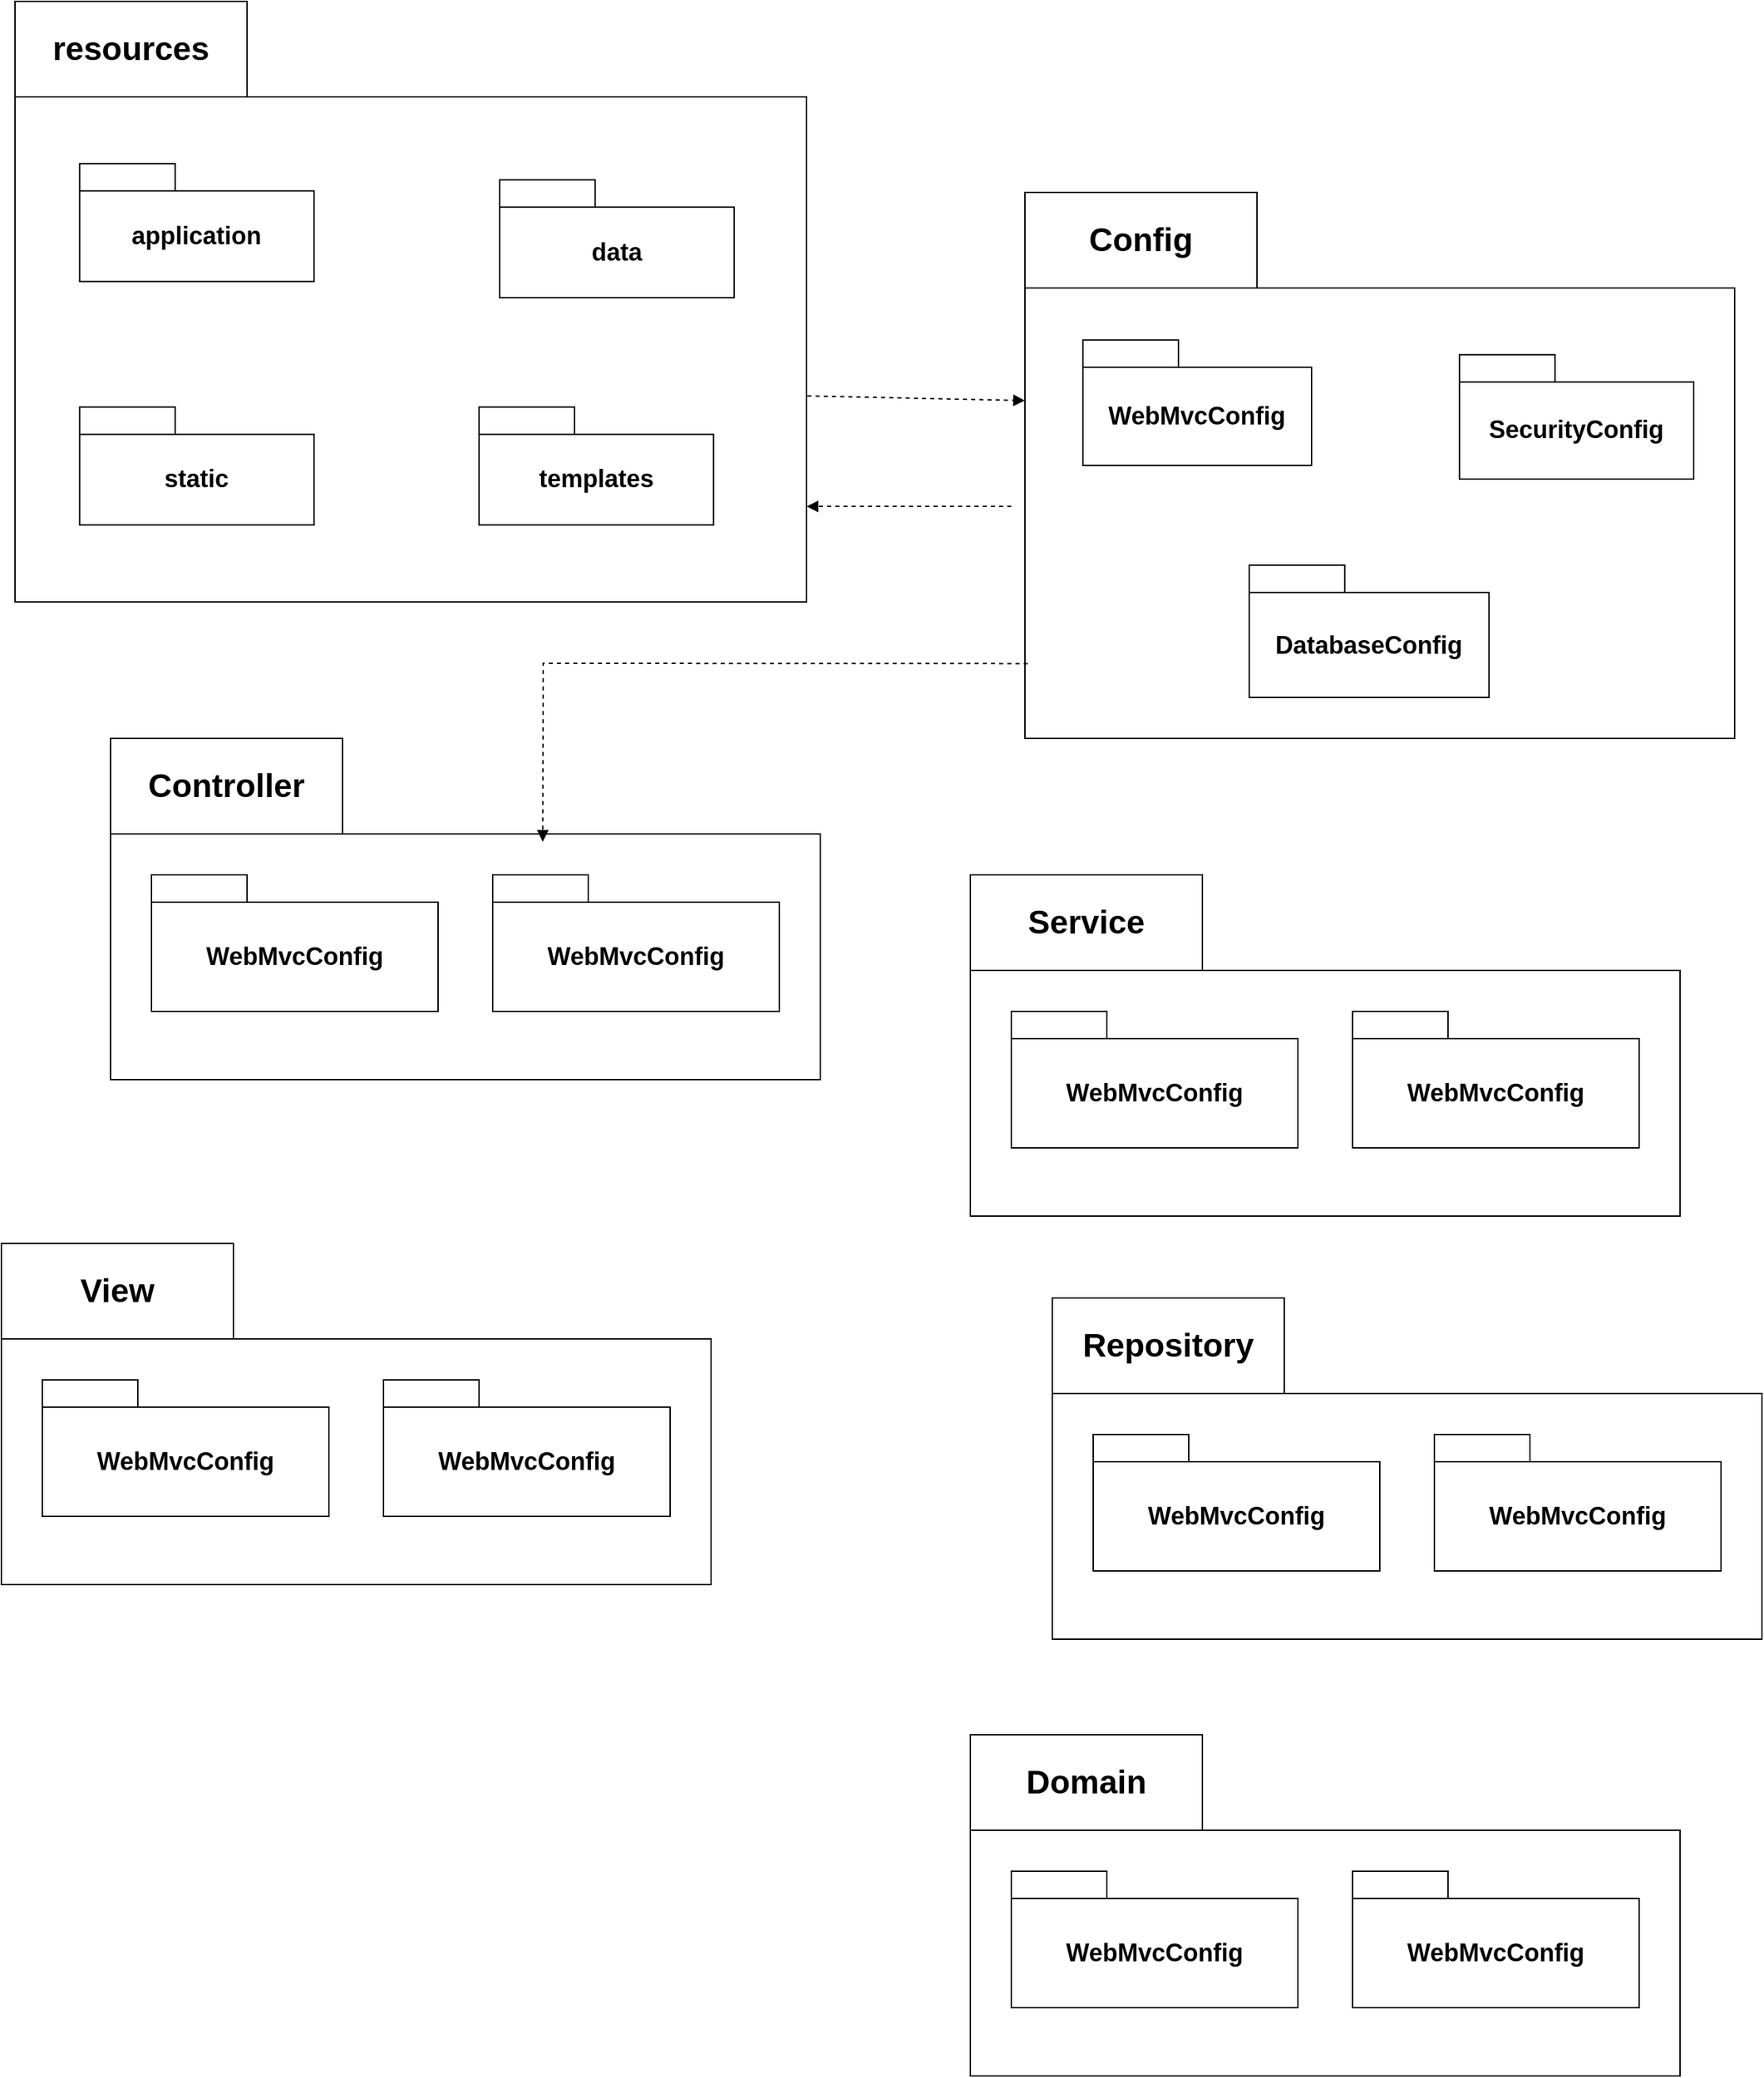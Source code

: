 <mxfile version="27.0.6">
  <diagram name="Trang-1" id="XP94pzDCB3UdfFozU1aE">
    <mxGraphModel dx="4495" dy="1185" grid="1" gridSize="10" guides="1" tooltips="1" connect="1" arrows="1" fold="1" page="0" pageScale="1" pageWidth="827" pageHeight="1169" background="none" math="0" shadow="0">
      <root>
        <mxCell id="0" />
        <mxCell id="1" parent="0" />
        <mxCell id="DCvQbMTqniBWGR8e3YSL-45" value="&lt;font style=&quot;font-size: 24px;&quot;&gt;resources&lt;/font&gt;" style="shape=folder;fontStyle=1;tabWidth=170;tabHeight=70;tabPosition=left;html=1;boundedLbl=1;labelInHeader=1;container=1;collapsible=0;whiteSpace=wrap;" vertex="1" parent="1">
          <mxGeometry x="-1070" y="550" width="580" height="440" as="geometry" />
        </mxCell>
        <mxCell id="DCvQbMTqniBWGR8e3YSL-46" value="" style="html=1;strokeColor=none;resizeWidth=1;resizeHeight=1;fillColor=none;part=1;connectable=0;allowArrows=0;deletable=0;whiteSpace=wrap;" vertex="1" parent="DCvQbMTqniBWGR8e3YSL-45">
          <mxGeometry width="580" height="308" relative="1" as="geometry">
            <mxPoint y="30" as="offset" />
          </mxGeometry>
        </mxCell>
        <mxCell id="DCvQbMTqniBWGR8e3YSL-47" value="&lt;font style=&quot;font-size: 18px;&quot;&gt;application&lt;/font&gt;" style="shape=folder;fontStyle=1;tabWidth=70;tabHeight=20;tabPosition=left;html=1;boundedLbl=1;whiteSpace=wrap;" vertex="1" parent="DCvQbMTqniBWGR8e3YSL-45">
          <mxGeometry x="47.347" y="118.919" width="171.81" height="86.276" as="geometry" />
        </mxCell>
        <mxCell id="DCvQbMTqniBWGR8e3YSL-48" value="&lt;font style=&quot;font-size: 18px;&quot;&gt;data&lt;/font&gt;" style="shape=folder;fontStyle=1;tabWidth=70;tabHeight=20;tabPosition=left;html=1;boundedLbl=1;whiteSpace=wrap;" vertex="1" parent="DCvQbMTqniBWGR8e3YSL-45">
          <mxGeometry x="355.102" y="130.811" width="171.81" height="86.276" as="geometry" />
        </mxCell>
        <mxCell id="DCvQbMTqniBWGR8e3YSL-49" value="&lt;font style=&quot;font-size: 18px;&quot;&gt;static&lt;/font&gt;" style="shape=folder;fontStyle=1;tabWidth=70;tabHeight=20;tabPosition=left;html=1;boundedLbl=1;whiteSpace=wrap;" vertex="1" parent="DCvQbMTqniBWGR8e3YSL-45">
          <mxGeometry x="47.347" y="297.297" width="171.81" height="86.276" as="geometry" />
        </mxCell>
        <mxCell id="DCvQbMTqniBWGR8e3YSL-50" value="&lt;font style=&quot;font-size: 18px;&quot;&gt;templates&lt;/font&gt;" style="shape=folder;fontStyle=1;tabWidth=70;tabHeight=20;tabPosition=left;html=1;boundedLbl=1;whiteSpace=wrap;" vertex="1" parent="DCvQbMTqniBWGR8e3YSL-45">
          <mxGeometry x="340.002" y="297.299" width="171.81" height="86.276" as="geometry" />
        </mxCell>
        <mxCell id="DCvQbMTqniBWGR8e3YSL-83" value="&lt;span style=&quot;font-size: 24px;&quot;&gt;Config&lt;/span&gt;" style="shape=folder;fontStyle=1;tabWidth=170;tabHeight=70;tabPosition=left;html=1;boundedLbl=1;labelInHeader=1;container=1;collapsible=0;whiteSpace=wrap;" vertex="1" parent="1">
          <mxGeometry x="-330" y="690" width="520" height="400" as="geometry" />
        </mxCell>
        <mxCell id="DCvQbMTqniBWGR8e3YSL-84" value="" style="html=1;strokeColor=none;resizeWidth=1;resizeHeight=1;fillColor=none;part=1;connectable=0;allowArrows=0;deletable=0;whiteSpace=wrap;" vertex="1" parent="DCvQbMTqniBWGR8e3YSL-83">
          <mxGeometry width="520" height="280" relative="1" as="geometry">
            <mxPoint y="30" as="offset" />
          </mxGeometry>
        </mxCell>
        <mxCell id="DCvQbMTqniBWGR8e3YSL-85" value="&lt;span style=&quot;font-size: 18px;&quot;&gt;WebMvcConfig&lt;/span&gt;" style="shape=folder;fontStyle=1;tabWidth=70;tabHeight=20;tabPosition=left;html=1;boundedLbl=1;whiteSpace=wrap;" vertex="1" parent="DCvQbMTqniBWGR8e3YSL-83">
          <mxGeometry x="42.45" y="108.11" width="167.55" height="91.89" as="geometry" />
        </mxCell>
        <mxCell id="DCvQbMTqniBWGR8e3YSL-86" value="&lt;span style=&quot;font-size: 18px;&quot;&gt;SecurityConfig&lt;/span&gt;" style="shape=folder;fontStyle=1;tabWidth=70;tabHeight=20;tabPosition=left;html=1;boundedLbl=1;whiteSpace=wrap;" vertex="1" parent="DCvQbMTqniBWGR8e3YSL-83">
          <mxGeometry x="318.37" y="118.92" width="171.63" height="91.08" as="geometry" />
        </mxCell>
        <mxCell id="DCvQbMTqniBWGR8e3YSL-87" value="&lt;span style=&quot;font-size: 18px;&quot;&gt;DatabaseConfig&lt;/span&gt;" style="shape=folder;fontStyle=1;tabWidth=70;tabHeight=20;tabPosition=left;html=1;boundedLbl=1;whiteSpace=wrap;" vertex="1" parent="DCvQbMTqniBWGR8e3YSL-83">
          <mxGeometry x="164.33" y="273.17" width="175.67" height="96.83" as="geometry" />
        </mxCell>
        <mxCell id="DCvQbMTqniBWGR8e3YSL-89" value="&lt;span style=&quot;font-size: 24px;&quot;&gt;Controller&lt;/span&gt;" style="shape=folder;fontStyle=1;tabWidth=170;tabHeight=70;tabPosition=left;html=1;boundedLbl=1;labelInHeader=1;container=1;collapsible=0;whiteSpace=wrap;" vertex="1" parent="1">
          <mxGeometry x="-1000" y="1090" width="520" height="250" as="geometry" />
        </mxCell>
        <mxCell id="DCvQbMTqniBWGR8e3YSL-90" value="" style="html=1;strokeColor=none;resizeWidth=1;resizeHeight=1;fillColor=none;part=1;connectable=0;allowArrows=0;deletable=0;whiteSpace=wrap;" vertex="1" parent="DCvQbMTqniBWGR8e3YSL-89">
          <mxGeometry width="520" height="175" relative="1" as="geometry">
            <mxPoint y="30" as="offset" />
          </mxGeometry>
        </mxCell>
        <mxCell id="DCvQbMTqniBWGR8e3YSL-91" value="&lt;span style=&quot;font-size: 18px;&quot;&gt;WebMvcConfig&lt;/span&gt;" style="shape=folder;fontStyle=1;tabWidth=70;tabHeight=20;tabPosition=left;html=1;boundedLbl=1;whiteSpace=wrap;" vertex="1" parent="DCvQbMTqniBWGR8e3YSL-89">
          <mxGeometry x="30" y="100" width="210" height="100" as="geometry" />
        </mxCell>
        <mxCell id="DCvQbMTqniBWGR8e3YSL-94" value="&lt;span style=&quot;font-size: 18px;&quot;&gt;WebMvcConfig&lt;/span&gt;" style="shape=folder;fontStyle=1;tabWidth=70;tabHeight=20;tabPosition=left;html=1;boundedLbl=1;whiteSpace=wrap;" vertex="1" parent="DCvQbMTqniBWGR8e3YSL-89">
          <mxGeometry x="280" y="100" width="210" height="100" as="geometry" />
        </mxCell>
        <mxCell id="DCvQbMTqniBWGR8e3YSL-95" value="&lt;span style=&quot;font-size: 24px;&quot;&gt;Service&lt;/span&gt;" style="shape=folder;fontStyle=1;tabWidth=170;tabHeight=70;tabPosition=left;html=1;boundedLbl=1;labelInHeader=1;container=1;collapsible=0;whiteSpace=wrap;" vertex="1" parent="1">
          <mxGeometry x="-370" y="1190" width="520" height="250" as="geometry" />
        </mxCell>
        <mxCell id="DCvQbMTqniBWGR8e3YSL-96" value="" style="html=1;strokeColor=none;resizeWidth=1;resizeHeight=1;fillColor=none;part=1;connectable=0;allowArrows=0;deletable=0;whiteSpace=wrap;" vertex="1" parent="DCvQbMTqniBWGR8e3YSL-95">
          <mxGeometry width="520" height="175" relative="1" as="geometry">
            <mxPoint y="30" as="offset" />
          </mxGeometry>
        </mxCell>
        <mxCell id="DCvQbMTqniBWGR8e3YSL-97" value="&lt;span style=&quot;font-size: 18px;&quot;&gt;WebMvcConfig&lt;/span&gt;" style="shape=folder;fontStyle=1;tabWidth=70;tabHeight=20;tabPosition=left;html=1;boundedLbl=1;whiteSpace=wrap;" vertex="1" parent="DCvQbMTqniBWGR8e3YSL-95">
          <mxGeometry x="30" y="100" width="210" height="100" as="geometry" />
        </mxCell>
        <mxCell id="DCvQbMTqniBWGR8e3YSL-98" value="&lt;span style=&quot;font-size: 18px;&quot;&gt;WebMvcConfig&lt;/span&gt;" style="shape=folder;fontStyle=1;tabWidth=70;tabHeight=20;tabPosition=left;html=1;boundedLbl=1;whiteSpace=wrap;" vertex="1" parent="DCvQbMTqniBWGR8e3YSL-95">
          <mxGeometry x="280" y="100" width="210" height="100" as="geometry" />
        </mxCell>
        <mxCell id="DCvQbMTqniBWGR8e3YSL-99" value="&lt;span style=&quot;font-size: 24px;&quot;&gt;View&lt;/span&gt;" style="shape=folder;fontStyle=1;tabWidth=170;tabHeight=70;tabPosition=left;html=1;boundedLbl=1;labelInHeader=1;container=1;collapsible=0;whiteSpace=wrap;" vertex="1" parent="1">
          <mxGeometry x="-1080" y="1460" width="520" height="250" as="geometry" />
        </mxCell>
        <mxCell id="DCvQbMTqniBWGR8e3YSL-100" value="" style="html=1;strokeColor=none;resizeWidth=1;resizeHeight=1;fillColor=none;part=1;connectable=0;allowArrows=0;deletable=0;whiteSpace=wrap;" vertex="1" parent="DCvQbMTqniBWGR8e3YSL-99">
          <mxGeometry width="520" height="175" relative="1" as="geometry">
            <mxPoint y="30" as="offset" />
          </mxGeometry>
        </mxCell>
        <mxCell id="DCvQbMTqniBWGR8e3YSL-101" value="&lt;span style=&quot;font-size: 18px;&quot;&gt;WebMvcConfig&lt;/span&gt;" style="shape=folder;fontStyle=1;tabWidth=70;tabHeight=20;tabPosition=left;html=1;boundedLbl=1;whiteSpace=wrap;" vertex="1" parent="DCvQbMTqniBWGR8e3YSL-99">
          <mxGeometry x="30" y="100" width="210" height="100" as="geometry" />
        </mxCell>
        <mxCell id="DCvQbMTqniBWGR8e3YSL-102" value="&lt;span style=&quot;font-size: 18px;&quot;&gt;WebMvcConfig&lt;/span&gt;" style="shape=folder;fontStyle=1;tabWidth=70;tabHeight=20;tabPosition=left;html=1;boundedLbl=1;whiteSpace=wrap;" vertex="1" parent="DCvQbMTqniBWGR8e3YSL-99">
          <mxGeometry x="280" y="100" width="210" height="100" as="geometry" />
        </mxCell>
        <mxCell id="DCvQbMTqniBWGR8e3YSL-104" value="&lt;span style=&quot;font-size: 24px;&quot;&gt;Repository&lt;/span&gt;" style="shape=folder;fontStyle=1;tabWidth=170;tabHeight=70;tabPosition=left;html=1;boundedLbl=1;labelInHeader=1;container=1;collapsible=0;whiteSpace=wrap;" vertex="1" parent="1">
          <mxGeometry x="-310" y="1500" width="520" height="250" as="geometry" />
        </mxCell>
        <mxCell id="DCvQbMTqniBWGR8e3YSL-105" value="" style="html=1;strokeColor=none;resizeWidth=1;resizeHeight=1;fillColor=none;part=1;connectable=0;allowArrows=0;deletable=0;whiteSpace=wrap;" vertex="1" parent="DCvQbMTqniBWGR8e3YSL-104">
          <mxGeometry width="520" height="175" relative="1" as="geometry">
            <mxPoint y="30" as="offset" />
          </mxGeometry>
        </mxCell>
        <mxCell id="DCvQbMTqniBWGR8e3YSL-106" value="&lt;span style=&quot;font-size: 18px;&quot;&gt;WebMvcConfig&lt;/span&gt;" style="shape=folder;fontStyle=1;tabWidth=70;tabHeight=20;tabPosition=left;html=1;boundedLbl=1;whiteSpace=wrap;" vertex="1" parent="DCvQbMTqniBWGR8e3YSL-104">
          <mxGeometry x="30" y="100" width="210" height="100" as="geometry" />
        </mxCell>
        <mxCell id="DCvQbMTqniBWGR8e3YSL-107" value="&lt;span style=&quot;font-size: 18px;&quot;&gt;WebMvcConfig&lt;/span&gt;" style="shape=folder;fontStyle=1;tabWidth=70;tabHeight=20;tabPosition=left;html=1;boundedLbl=1;whiteSpace=wrap;" vertex="1" parent="DCvQbMTqniBWGR8e3YSL-104">
          <mxGeometry x="280" y="100" width="210" height="100" as="geometry" />
        </mxCell>
        <mxCell id="DCvQbMTqniBWGR8e3YSL-108" value="&lt;span style=&quot;font-size: 24px;&quot;&gt;Domain&lt;/span&gt;" style="shape=folder;fontStyle=1;tabWidth=170;tabHeight=70;tabPosition=left;html=1;boundedLbl=1;labelInHeader=1;container=1;collapsible=0;whiteSpace=wrap;" vertex="1" parent="1">
          <mxGeometry x="-370" y="1820" width="520" height="250" as="geometry" />
        </mxCell>
        <mxCell id="DCvQbMTqniBWGR8e3YSL-109" value="" style="html=1;strokeColor=none;resizeWidth=1;resizeHeight=1;fillColor=none;part=1;connectable=0;allowArrows=0;deletable=0;whiteSpace=wrap;" vertex="1" parent="DCvQbMTqniBWGR8e3YSL-108">
          <mxGeometry width="520" height="175" relative="1" as="geometry">
            <mxPoint y="30" as="offset" />
          </mxGeometry>
        </mxCell>
        <mxCell id="DCvQbMTqniBWGR8e3YSL-110" value="&lt;span style=&quot;font-size: 18px;&quot;&gt;WebMvcConfig&lt;/span&gt;" style="shape=folder;fontStyle=1;tabWidth=70;tabHeight=20;tabPosition=left;html=1;boundedLbl=1;whiteSpace=wrap;" vertex="1" parent="DCvQbMTqniBWGR8e3YSL-108">
          <mxGeometry x="30" y="100" width="210" height="100" as="geometry" />
        </mxCell>
        <mxCell id="DCvQbMTqniBWGR8e3YSL-111" value="&lt;span style=&quot;font-size: 18px;&quot;&gt;WebMvcConfig&lt;/span&gt;" style="shape=folder;fontStyle=1;tabWidth=70;tabHeight=20;tabPosition=left;html=1;boundedLbl=1;whiteSpace=wrap;" vertex="1" parent="DCvQbMTqniBWGR8e3YSL-108">
          <mxGeometry x="280" y="100" width="210" height="100" as="geometry" />
        </mxCell>
        <mxCell id="DCvQbMTqniBWGR8e3YSL-112" value="" style="html=1;verticalAlign=bottom;labelBackgroundColor=none;endArrow=block;endFill=1;dashed=1;rounded=0;exitX=1.001;exitY=0.657;exitDx=0;exitDy=0;exitPerimeter=0;entryX=0;entryY=0;entryDx=0;entryDy=152.5;entryPerimeter=0;" edge="1" parent="1" source="DCvQbMTqniBWGR8e3YSL-45" target="DCvQbMTqniBWGR8e3YSL-83">
          <mxGeometry width="160" relative="1" as="geometry">
            <mxPoint x="-440" y="810" as="sourcePoint" />
            <mxPoint x="-280" y="810" as="targetPoint" />
          </mxGeometry>
        </mxCell>
        <mxCell id="DCvQbMTqniBWGR8e3YSL-113" value="" style="html=1;verticalAlign=bottom;labelBackgroundColor=none;endArrow=block;endFill=1;dashed=1;rounded=0;entryX=1;entryY=0.841;entryDx=0;entryDy=0;entryPerimeter=0;" edge="1" parent="1" target="DCvQbMTqniBWGR8e3YSL-45">
          <mxGeometry width="160" relative="1" as="geometry">
            <mxPoint x="-340" y="920" as="sourcePoint" />
            <mxPoint x="-241" y="844" as="targetPoint" />
          </mxGeometry>
        </mxCell>
        <mxCell id="DCvQbMTqniBWGR8e3YSL-114" value="" style="html=1;verticalAlign=bottom;labelBackgroundColor=none;endArrow=block;endFill=1;dashed=1;rounded=0;exitX=0.004;exitY=0.863;exitDx=0;exitDy=0;exitPerimeter=0;entryX=0.609;entryY=0.303;entryDx=0;entryDy=0;entryPerimeter=0;" edge="1" parent="1" source="DCvQbMTqniBWGR8e3YSL-83" target="DCvQbMTqniBWGR8e3YSL-89">
          <mxGeometry width="160" relative="1" as="geometry">
            <mxPoint x="-260" y="1000" as="sourcePoint" />
            <mxPoint x="-700" y="1035" as="targetPoint" />
            <Array as="points">
              <mxPoint x="-683" y="1035" />
            </Array>
          </mxGeometry>
        </mxCell>
      </root>
    </mxGraphModel>
  </diagram>
</mxfile>
